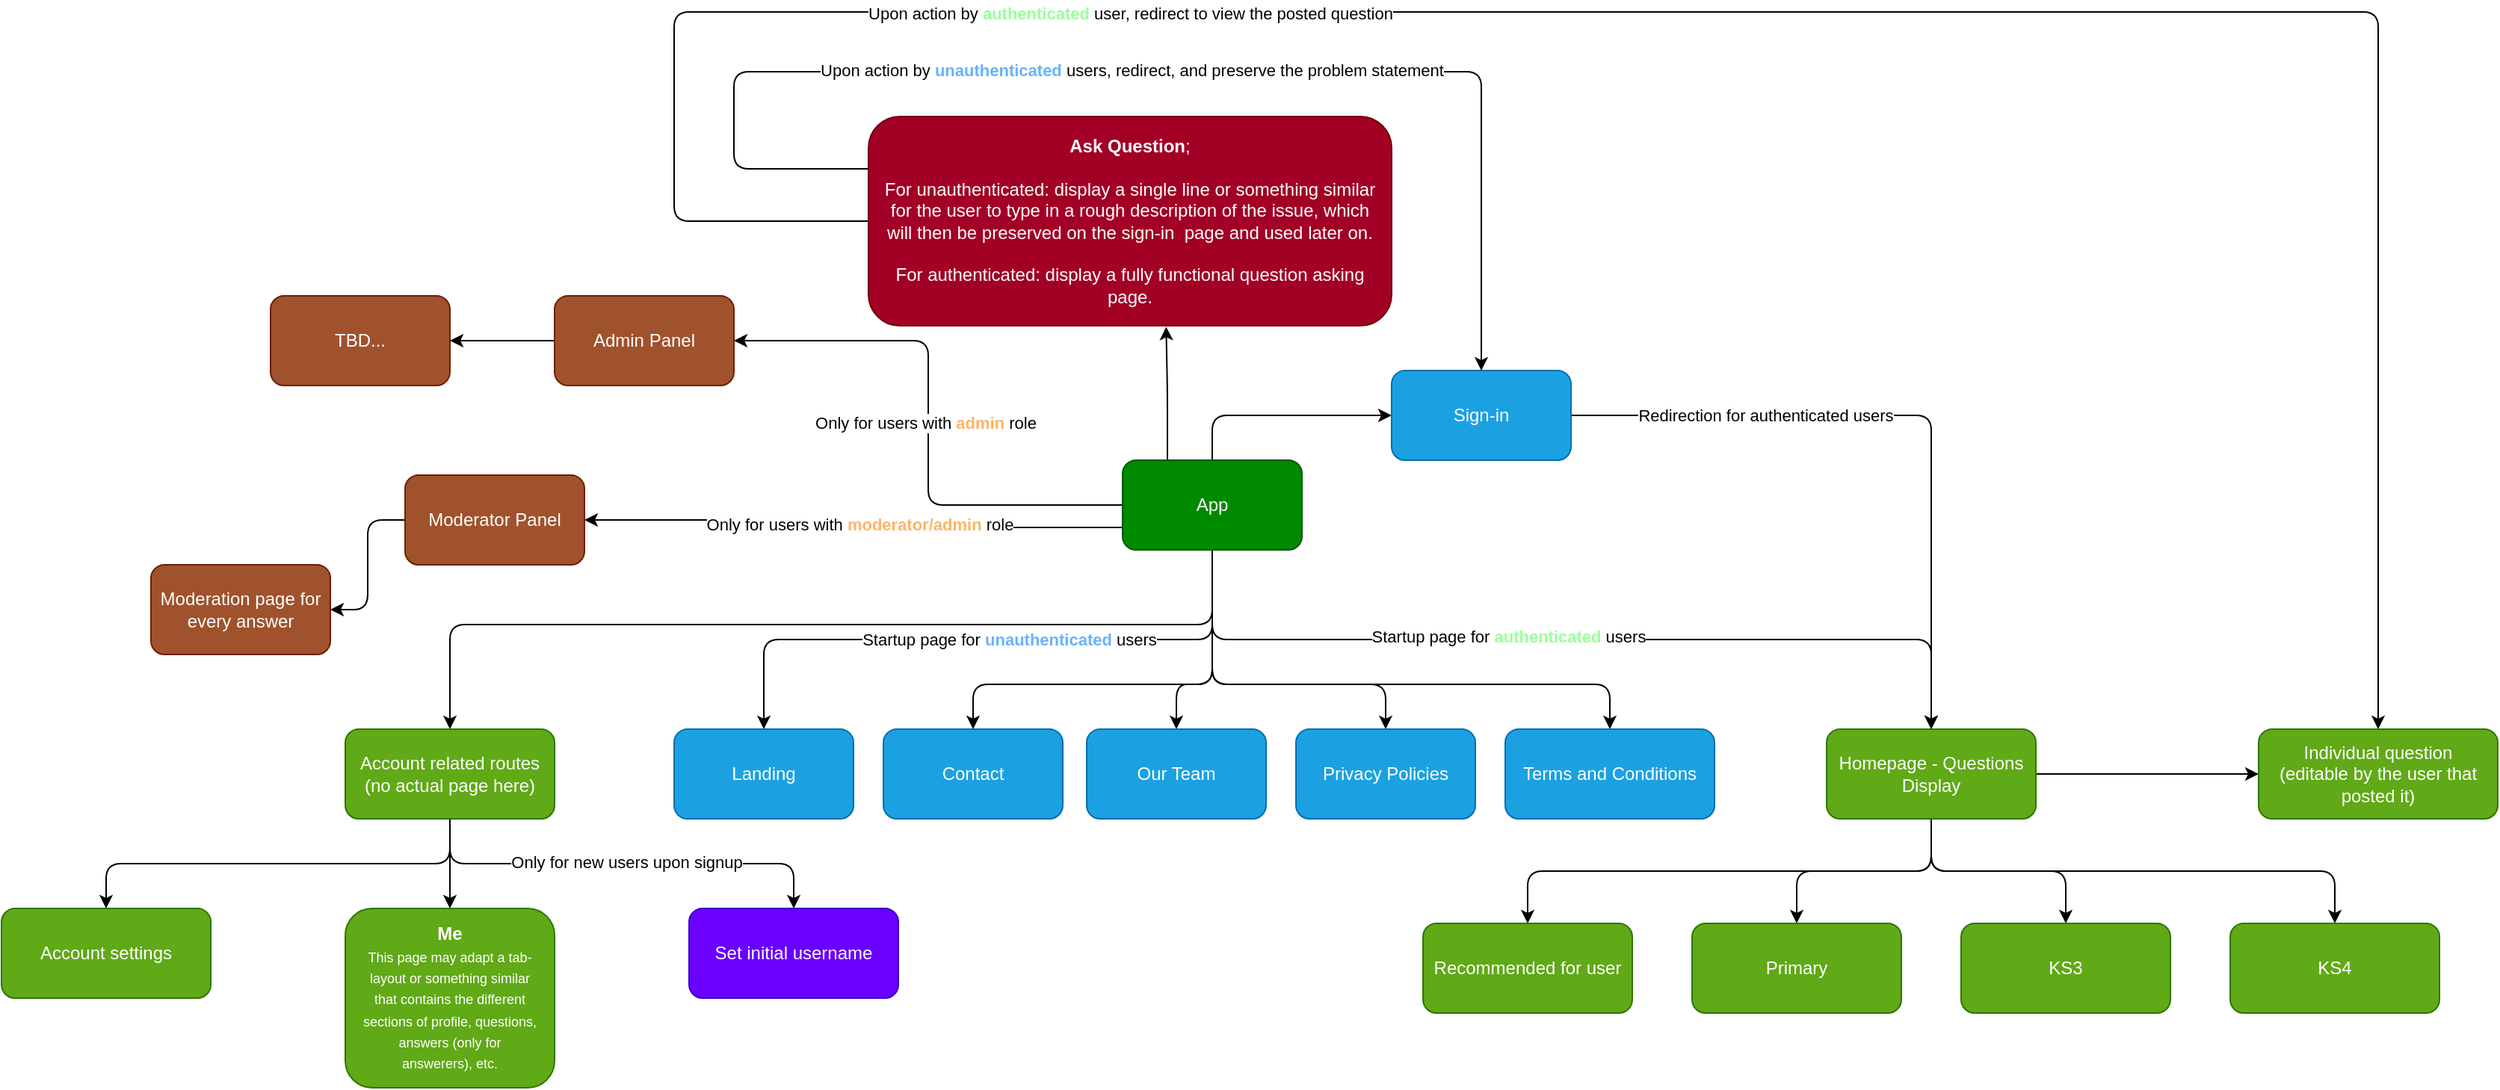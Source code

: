 <mxfile version="22.0.0" type="device">
  <diagram name="第 1 页" id="XbIRYQ7XHNOSz4RDsvNy">
    <mxGraphModel dx="2139" dy="2048" grid="1" gridSize="10" guides="1" tooltips="1" connect="1" arrows="1" fold="1" page="1" pageScale="1" pageWidth="827" pageHeight="1169" math="0" shadow="0">
      <root>
        <mxCell id="0" />
        <mxCell id="1" parent="0" />
        <mxCell id="Yh3ydVjnt7CfuUU4oDOW-17" style="edgeStyle=orthogonalEdgeStyle;rounded=1;orthogonalLoop=1;jettySize=auto;html=1;exitX=0.5;exitY=1;exitDx=0;exitDy=0;entryX=0.5;entryY=0;entryDx=0;entryDy=0;" edge="1" parent="1" source="Yh3ydVjnt7CfuUU4oDOW-1" target="Yh3ydVjnt7CfuUU4oDOW-8">
          <mxGeometry relative="1" as="geometry" />
        </mxCell>
        <mxCell id="Yh3ydVjnt7CfuUU4oDOW-18" value="Startup page for &lt;b&gt;&lt;font color=&quot;#99ff99&quot;&gt;authenticated&lt;/font&gt;&lt;/b&gt; users" style="edgeLabel;html=1;align=center;verticalAlign=middle;resizable=0;points=[];" vertex="1" connectable="0" parent="Yh3ydVjnt7CfuUU4oDOW-17">
          <mxGeometry x="-0.274" y="2" relative="1" as="geometry">
            <mxPoint x="40" as="offset" />
          </mxGeometry>
        </mxCell>
        <mxCell id="Yh3ydVjnt7CfuUU4oDOW-19" style="edgeStyle=orthogonalEdgeStyle;rounded=1;orthogonalLoop=1;jettySize=auto;html=1;exitX=0.5;exitY=1;exitDx=0;exitDy=0;entryX=0.5;entryY=0;entryDx=0;entryDy=0;" edge="1" parent="1" source="Yh3ydVjnt7CfuUU4oDOW-1" target="Yh3ydVjnt7CfuUU4oDOW-3">
          <mxGeometry relative="1" as="geometry" />
        </mxCell>
        <mxCell id="Yh3ydVjnt7CfuUU4oDOW-25" value="Startup page for&amp;nbsp;&lt;b&gt;&lt;font color=&quot;#66b2ff&quot;&gt;unauthenticated&lt;/font&gt;&lt;/b&gt;&amp;nbsp;users" style="edgeLabel;html=1;align=center;verticalAlign=middle;resizable=0;points=[];" vertex="1" connectable="0" parent="Yh3ydVjnt7CfuUU4oDOW-19">
          <mxGeometry x="-0.114" relative="1" as="geometry">
            <mxPoint x="-10" as="offset" />
          </mxGeometry>
        </mxCell>
        <mxCell id="Yh3ydVjnt7CfuUU4oDOW-26" style="edgeStyle=orthogonalEdgeStyle;rounded=1;orthogonalLoop=1;jettySize=auto;html=1;exitX=0.5;exitY=1;exitDx=0;exitDy=0;" edge="1" parent="1" source="Yh3ydVjnt7CfuUU4oDOW-1" target="Yh3ydVjnt7CfuUU4oDOW-22">
          <mxGeometry relative="1" as="geometry">
            <Array as="points">
              <mxPoint x="420" y="200" />
              <mxPoint x="260" y="200" />
            </Array>
          </mxGeometry>
        </mxCell>
        <mxCell id="Yh3ydVjnt7CfuUU4oDOW-27" style="edgeStyle=orthogonalEdgeStyle;rounded=1;orthogonalLoop=1;jettySize=auto;html=1;exitX=0.5;exitY=1;exitDx=0;exitDy=0;" edge="1" parent="1" source="Yh3ydVjnt7CfuUU4oDOW-1" target="Yh3ydVjnt7CfuUU4oDOW-21">
          <mxGeometry relative="1" as="geometry">
            <Array as="points">
              <mxPoint x="420" y="200" />
              <mxPoint x="396" y="200" />
            </Array>
          </mxGeometry>
        </mxCell>
        <mxCell id="Yh3ydVjnt7CfuUU4oDOW-28" style="edgeStyle=orthogonalEdgeStyle;rounded=1;orthogonalLoop=1;jettySize=auto;html=1;exitX=0.5;exitY=1;exitDx=0;exitDy=0;entryX=0.5;entryY=0;entryDx=0;entryDy=0;" edge="1" parent="1" source="Yh3ydVjnt7CfuUU4oDOW-1" target="Yh3ydVjnt7CfuUU4oDOW-23">
          <mxGeometry relative="1" as="geometry">
            <Array as="points">
              <mxPoint x="420" y="200" />
              <mxPoint x="536" y="200" />
            </Array>
          </mxGeometry>
        </mxCell>
        <mxCell id="Yh3ydVjnt7CfuUU4oDOW-29" style="edgeStyle=orthogonalEdgeStyle;rounded=1;orthogonalLoop=1;jettySize=auto;html=1;exitX=0.5;exitY=1;exitDx=0;exitDy=0;entryX=0.5;entryY=0;entryDx=0;entryDy=0;" edge="1" parent="1" source="Yh3ydVjnt7CfuUU4oDOW-1" target="Yh3ydVjnt7CfuUU4oDOW-24">
          <mxGeometry relative="1" as="geometry">
            <Array as="points">
              <mxPoint x="420" y="200" />
              <mxPoint x="686" y="200" />
            </Array>
          </mxGeometry>
        </mxCell>
        <mxCell id="Yh3ydVjnt7CfuUU4oDOW-31" style="edgeStyle=orthogonalEdgeStyle;rounded=1;orthogonalLoop=1;jettySize=auto;html=1;exitX=0.5;exitY=1;exitDx=0;exitDy=0;" edge="1" parent="1" source="Yh3ydVjnt7CfuUU4oDOW-1" target="Yh3ydVjnt7CfuUU4oDOW-30">
          <mxGeometry relative="1" as="geometry">
            <Array as="points">
              <mxPoint x="420" y="160" />
              <mxPoint x="-90" y="160" />
            </Array>
          </mxGeometry>
        </mxCell>
        <mxCell id="Yh3ydVjnt7CfuUU4oDOW-40" style="edgeStyle=orthogonalEdgeStyle;rounded=1;orthogonalLoop=1;jettySize=auto;html=1;exitX=0.5;exitY=0;exitDx=0;exitDy=0;entryX=0;entryY=0.5;entryDx=0;entryDy=0;" edge="1" parent="1" source="Yh3ydVjnt7CfuUU4oDOW-1" target="Yh3ydVjnt7CfuUU4oDOW-39">
          <mxGeometry relative="1" as="geometry" />
        </mxCell>
        <mxCell id="Yh3ydVjnt7CfuUU4oDOW-44" style="edgeStyle=orthogonalEdgeStyle;rounded=1;orthogonalLoop=1;jettySize=auto;html=1;exitX=0.25;exitY=0;exitDx=0;exitDy=0;entryX=0.569;entryY=1.005;entryDx=0;entryDy=0;entryPerimeter=0;" edge="1" parent="1" source="Yh3ydVjnt7CfuUU4oDOW-1" target="Yh3ydVjnt7CfuUU4oDOW-43">
          <mxGeometry relative="1" as="geometry" />
        </mxCell>
        <mxCell id="Yh3ydVjnt7CfuUU4oDOW-56" style="edgeStyle=orthogonalEdgeStyle;rounded=1;orthogonalLoop=1;jettySize=auto;html=1;exitX=0;exitY=0.5;exitDx=0;exitDy=0;entryX=1;entryY=0.5;entryDx=0;entryDy=0;" edge="1" parent="1" source="Yh3ydVjnt7CfuUU4oDOW-1" target="Yh3ydVjnt7CfuUU4oDOW-54">
          <mxGeometry relative="1" as="geometry" />
        </mxCell>
        <mxCell id="Yh3ydVjnt7CfuUU4oDOW-60" value="Only for users with &lt;b&gt;&lt;font color=&quot;#ffb366&quot;&gt;admin&lt;/font&gt;&lt;/b&gt;&amp;nbsp;role" style="edgeLabel;html=1;align=center;verticalAlign=middle;resizable=0;points=[];" vertex="1" connectable="0" parent="Yh3ydVjnt7CfuUU4oDOW-56">
          <mxGeometry x="-0.081" y="2" relative="1" as="geometry">
            <mxPoint y="-15" as="offset" />
          </mxGeometry>
        </mxCell>
        <mxCell id="Yh3ydVjnt7CfuUU4oDOW-57" style="edgeStyle=orthogonalEdgeStyle;rounded=1;orthogonalLoop=1;jettySize=auto;html=1;exitX=0;exitY=0.75;exitDx=0;exitDy=0;entryX=1;entryY=0.5;entryDx=0;entryDy=0;" edge="1" parent="1" source="Yh3ydVjnt7CfuUU4oDOW-1" target="Yh3ydVjnt7CfuUU4oDOW-55">
          <mxGeometry relative="1" as="geometry">
            <Array as="points">
              <mxPoint x="190" y="95" />
              <mxPoint x="190" y="90" />
            </Array>
          </mxGeometry>
        </mxCell>
        <mxCell id="Yh3ydVjnt7CfuUU4oDOW-59" value="Only for users with &lt;b&gt;&lt;font color=&quot;#ffb366&quot;&gt;moderator/admin&lt;/font&gt;&lt;/b&gt; role" style="edgeLabel;html=1;align=center;verticalAlign=middle;resizable=0;points=[];" vertex="1" connectable="0" parent="Yh3ydVjnt7CfuUU4oDOW-57">
          <mxGeometry x="0.325" y="3" relative="1" as="geometry">
            <mxPoint x="61" as="offset" />
          </mxGeometry>
        </mxCell>
        <mxCell id="Yh3ydVjnt7CfuUU4oDOW-1" value="App" style="rounded=1;whiteSpace=wrap;html=1;fontSize=12;fillColor=#008a00;fontColor=#ffffff;strokeColor=#005700;" vertex="1" parent="1">
          <mxGeometry x="360" y="50" width="120" height="60" as="geometry" />
        </mxCell>
        <mxCell id="Yh3ydVjnt7CfuUU4oDOW-3" value="Landing" style="rounded=1;whiteSpace=wrap;html=1;fillColor=#1ba1e2;fontColor=#ffffff;strokeColor=#006EAF;" vertex="1" parent="1">
          <mxGeometry x="60" y="230" width="120" height="60" as="geometry" />
        </mxCell>
        <mxCell id="Yh3ydVjnt7CfuUU4oDOW-12" style="edgeStyle=orthogonalEdgeStyle;orthogonalLoop=1;jettySize=auto;html=1;exitX=0.5;exitY=1;exitDx=0;exitDy=0;entryX=0.5;entryY=0;entryDx=0;entryDy=0;rounded=1;" edge="1" parent="1" source="Yh3ydVjnt7CfuUU4oDOW-8" target="Yh3ydVjnt7CfuUU4oDOW-9">
          <mxGeometry relative="1" as="geometry" />
        </mxCell>
        <mxCell id="Yh3ydVjnt7CfuUU4oDOW-13" style="edgeStyle=orthogonalEdgeStyle;rounded=1;orthogonalLoop=1;jettySize=auto;html=1;exitX=0.5;exitY=1;exitDx=0;exitDy=0;entryX=0.5;entryY=0;entryDx=0;entryDy=0;" edge="1" parent="1" source="Yh3ydVjnt7CfuUU4oDOW-8" target="Yh3ydVjnt7CfuUU4oDOW-10">
          <mxGeometry relative="1" as="geometry" />
        </mxCell>
        <mxCell id="Yh3ydVjnt7CfuUU4oDOW-14" style="edgeStyle=orthogonalEdgeStyle;rounded=1;orthogonalLoop=1;jettySize=auto;html=1;exitX=0.5;exitY=1;exitDx=0;exitDy=0;entryX=0.5;entryY=0;entryDx=0;entryDy=0;" edge="1" parent="1" source="Yh3ydVjnt7CfuUU4oDOW-8" target="Yh3ydVjnt7CfuUU4oDOW-11">
          <mxGeometry relative="1" as="geometry" />
        </mxCell>
        <mxCell id="Yh3ydVjnt7CfuUU4oDOW-16" style="edgeStyle=orthogonalEdgeStyle;rounded=1;orthogonalLoop=1;jettySize=auto;html=1;exitX=0.5;exitY=1;exitDx=0;exitDy=0;entryX=0.5;entryY=0;entryDx=0;entryDy=0;" edge="1" parent="1" source="Yh3ydVjnt7CfuUU4oDOW-8" target="Yh3ydVjnt7CfuUU4oDOW-15">
          <mxGeometry relative="1" as="geometry" />
        </mxCell>
        <mxCell id="Yh3ydVjnt7CfuUU4oDOW-49" style="edgeStyle=orthogonalEdgeStyle;rounded=0;orthogonalLoop=1;jettySize=auto;html=1;" edge="1" parent="1" source="Yh3ydVjnt7CfuUU4oDOW-8" target="Yh3ydVjnt7CfuUU4oDOW-48">
          <mxGeometry relative="1" as="geometry" />
        </mxCell>
        <mxCell id="Yh3ydVjnt7CfuUU4oDOW-8" value="Homepage - Questions Display" style="rounded=1;whiteSpace=wrap;html=1;fillColor=#60a917;fontColor=#ffffff;strokeColor=#2D7600;" vertex="1" parent="1">
          <mxGeometry x="831" y="230" width="140" height="60" as="geometry" />
        </mxCell>
        <mxCell id="Yh3ydVjnt7CfuUU4oDOW-9" value="Primary" style="rounded=1;whiteSpace=wrap;html=1;fillColor=#60a917;fontColor=#ffffff;strokeColor=#2D7600;" vertex="1" parent="1">
          <mxGeometry x="741" y="360" width="140" height="60" as="geometry" />
        </mxCell>
        <mxCell id="Yh3ydVjnt7CfuUU4oDOW-10" value="KS3" style="rounded=1;whiteSpace=wrap;html=1;fillColor=#60a917;fontColor=#ffffff;strokeColor=#2D7600;" vertex="1" parent="1">
          <mxGeometry x="921" y="360" width="140" height="60" as="geometry" />
        </mxCell>
        <mxCell id="Yh3ydVjnt7CfuUU4oDOW-11" value="KS4" style="rounded=1;whiteSpace=wrap;html=1;fillColor=#60a917;fontColor=#ffffff;strokeColor=#2D7600;" vertex="1" parent="1">
          <mxGeometry x="1101" y="360" width="140" height="60" as="geometry" />
        </mxCell>
        <mxCell id="Yh3ydVjnt7CfuUU4oDOW-15" value="Recommended for user" style="rounded=1;whiteSpace=wrap;html=1;fillColor=#60a917;fontColor=#ffffff;strokeColor=#2D7600;" vertex="1" parent="1">
          <mxGeometry x="561" y="360" width="140" height="60" as="geometry" />
        </mxCell>
        <mxCell id="Yh3ydVjnt7CfuUU4oDOW-21" value="Our Team" style="rounded=1;whiteSpace=wrap;html=1;fillColor=#1ba1e2;fontColor=#ffffff;strokeColor=#006EAF;" vertex="1" parent="1">
          <mxGeometry x="336" y="230" width="120" height="60" as="geometry" />
        </mxCell>
        <mxCell id="Yh3ydVjnt7CfuUU4oDOW-22" value="Contact" style="rounded=1;whiteSpace=wrap;html=1;fillColor=#1ba1e2;fontColor=#ffffff;strokeColor=#006EAF;" vertex="1" parent="1">
          <mxGeometry x="200" y="230" width="120" height="60" as="geometry" />
        </mxCell>
        <mxCell id="Yh3ydVjnt7CfuUU4oDOW-23" value="Privacy Policies" style="rounded=1;whiteSpace=wrap;html=1;fillColor=#1ba1e2;fontColor=#ffffff;strokeColor=#006EAF;" vertex="1" parent="1">
          <mxGeometry x="476" y="230" width="120" height="60" as="geometry" />
        </mxCell>
        <mxCell id="Yh3ydVjnt7CfuUU4oDOW-24" value="Terms and Conditions" style="rounded=1;whiteSpace=wrap;html=1;fillColor=#1ba1e2;fontColor=#ffffff;strokeColor=#006EAF;" vertex="1" parent="1">
          <mxGeometry x="616" y="230" width="140" height="60" as="geometry" />
        </mxCell>
        <mxCell id="Yh3ydVjnt7CfuUU4oDOW-35" style="edgeStyle=orthogonalEdgeStyle;rounded=1;orthogonalLoop=1;jettySize=auto;html=1;exitX=0.5;exitY=1;exitDx=0;exitDy=0;entryX=0.5;entryY=0;entryDx=0;entryDy=0;" edge="1" parent="1" source="Yh3ydVjnt7CfuUU4oDOW-30" target="Yh3ydVjnt7CfuUU4oDOW-32">
          <mxGeometry relative="1" as="geometry" />
        </mxCell>
        <mxCell id="Yh3ydVjnt7CfuUU4oDOW-36" value="Only for new users upon signup" style="edgeLabel;html=1;align=center;verticalAlign=middle;resizable=0;points=[];" vertex="1" connectable="0" parent="Yh3ydVjnt7CfuUU4oDOW-35">
          <mxGeometry x="0.022" y="1" relative="1" as="geometry">
            <mxPoint as="offset" />
          </mxGeometry>
        </mxCell>
        <mxCell id="Yh3ydVjnt7CfuUU4oDOW-37" style="edgeStyle=orthogonalEdgeStyle;rounded=0;orthogonalLoop=1;jettySize=auto;html=1;exitX=0.5;exitY=1;exitDx=0;exitDy=0;entryX=0.5;entryY=0;entryDx=0;entryDy=0;" edge="1" parent="1" source="Yh3ydVjnt7CfuUU4oDOW-30" target="Yh3ydVjnt7CfuUU4oDOW-33">
          <mxGeometry relative="1" as="geometry" />
        </mxCell>
        <mxCell id="Yh3ydVjnt7CfuUU4oDOW-38" style="edgeStyle=orthogonalEdgeStyle;rounded=1;orthogonalLoop=1;jettySize=auto;html=1;exitX=0.5;exitY=1;exitDx=0;exitDy=0;" edge="1" parent="1" source="Yh3ydVjnt7CfuUU4oDOW-30" target="Yh3ydVjnt7CfuUU4oDOW-34">
          <mxGeometry relative="1" as="geometry" />
        </mxCell>
        <mxCell id="Yh3ydVjnt7CfuUU4oDOW-30" value="Account related routes (no actual page here)" style="rounded=1;whiteSpace=wrap;html=1;fillColor=#60a917;fontColor=#ffffff;strokeColor=#2D7600;" vertex="1" parent="1">
          <mxGeometry x="-160" y="230" width="140" height="60" as="geometry" />
        </mxCell>
        <mxCell id="Yh3ydVjnt7CfuUU4oDOW-32" value="Set initial username" style="rounded=1;whiteSpace=wrap;html=1;fillColor=#6a00ff;fontColor=#ffffff;strokeColor=#3700CC;" vertex="1" parent="1">
          <mxGeometry x="70" y="350" width="140" height="60" as="geometry" />
        </mxCell>
        <mxCell id="Yh3ydVjnt7CfuUU4oDOW-33" value="&lt;b&gt;Me&lt;/b&gt;&lt;br style=&quot;font-size: 11px;&quot;&gt;&lt;font style=&quot;font-size: 9px;&quot;&gt;This page may adapt a tab-layout or something similar that contains the different sections of profile, questions, answers (only for answerers), etc.&lt;br&gt;&lt;/font&gt;" style="rounded=1;whiteSpace=wrap;html=1;fillColor=#60a917;fontColor=#ffffff;strokeColor=#2D7600;spacing=12;" vertex="1" parent="1">
          <mxGeometry x="-160" y="350" width="140" height="120" as="geometry" />
        </mxCell>
        <mxCell id="Yh3ydVjnt7CfuUU4oDOW-34" value="Account settings" style="rounded=1;whiteSpace=wrap;html=1;fillColor=#60a917;fontColor=#ffffff;strokeColor=#2D7600;" vertex="1" parent="1">
          <mxGeometry x="-390" y="350" width="140" height="60" as="geometry" />
        </mxCell>
        <mxCell id="Yh3ydVjnt7CfuUU4oDOW-41" style="edgeStyle=orthogonalEdgeStyle;rounded=1;orthogonalLoop=1;jettySize=auto;html=1;exitX=1;exitY=0.5;exitDx=0;exitDy=0;entryX=0.5;entryY=0;entryDx=0;entryDy=0;" edge="1" parent="1" source="Yh3ydVjnt7CfuUU4oDOW-39" target="Yh3ydVjnt7CfuUU4oDOW-8">
          <mxGeometry relative="1" as="geometry" />
        </mxCell>
        <mxCell id="Yh3ydVjnt7CfuUU4oDOW-42" value="Redirection for authenticated users" style="edgeLabel;html=1;align=center;verticalAlign=middle;resizable=0;points=[];" vertex="1" connectable="0" parent="Yh3ydVjnt7CfuUU4oDOW-41">
          <mxGeometry x="-0.335" y="1" relative="1" as="geometry">
            <mxPoint x="-20" y="1" as="offset" />
          </mxGeometry>
        </mxCell>
        <mxCell id="Yh3ydVjnt7CfuUU4oDOW-39" value="Sign-in" style="rounded=1;whiteSpace=wrap;html=1;fillColor=#1ba1e2;fontColor=#ffffff;strokeColor=#006EAF;" vertex="1" parent="1">
          <mxGeometry x="540" y="-10" width="120" height="60" as="geometry" />
        </mxCell>
        <mxCell id="Yh3ydVjnt7CfuUU4oDOW-45" style="edgeStyle=orthogonalEdgeStyle;rounded=1;orthogonalLoop=1;jettySize=auto;html=1;exitX=0;exitY=0.25;exitDx=0;exitDy=0;entryX=0.5;entryY=0;entryDx=0;entryDy=0;" edge="1" parent="1" source="Yh3ydVjnt7CfuUU4oDOW-43" target="Yh3ydVjnt7CfuUU4oDOW-39">
          <mxGeometry relative="1" as="geometry">
            <Array as="points">
              <mxPoint x="100" y="-145" />
              <mxPoint x="100" y="-210" />
              <mxPoint x="600" y="-210" />
            </Array>
          </mxGeometry>
        </mxCell>
        <mxCell id="Yh3ydVjnt7CfuUU4oDOW-46" value="Upon action by &lt;b style=&quot;&quot;&gt;&lt;font color=&quot;#66b2ff&quot;&gt;unauthenticated&lt;/font&gt;&lt;/b&gt; users, redirect, and preserve the problem statement" style="edgeLabel;html=1;align=center;verticalAlign=middle;resizable=0;points=[];" vertex="1" connectable="0" parent="Yh3ydVjnt7CfuUU4oDOW-45">
          <mxGeometry x="-0.494" relative="1" as="geometry">
            <mxPoint x="204" y="-1" as="offset" />
          </mxGeometry>
        </mxCell>
        <mxCell id="Yh3ydVjnt7CfuUU4oDOW-50" style="edgeStyle=orthogonalEdgeStyle;rounded=1;orthogonalLoop=1;jettySize=auto;html=1;exitX=0;exitY=0.5;exitDx=0;exitDy=0;entryX=0.5;entryY=0;entryDx=0;entryDy=0;" edge="1" parent="1" source="Yh3ydVjnt7CfuUU4oDOW-43" target="Yh3ydVjnt7CfuUU4oDOW-48">
          <mxGeometry relative="1" as="geometry">
            <Array as="points">
              <mxPoint x="60" y="-110" />
              <mxPoint x="60" y="-250" />
              <mxPoint x="1200" y="-250" />
            </Array>
          </mxGeometry>
        </mxCell>
        <mxCell id="Yh3ydVjnt7CfuUU4oDOW-51" value="Upon action by &lt;font color=&quot;#99ff99&quot;&gt;&lt;b&gt;authenticated&lt;/b&gt;&lt;/font&gt; user, redirect to view the posted question" style="edgeLabel;html=1;align=center;verticalAlign=middle;resizable=0;points=[];" vertex="1" connectable="0" parent="Yh3ydVjnt7CfuUU4oDOW-50">
          <mxGeometry x="-0.393" y="-1" relative="1" as="geometry">
            <mxPoint x="1" as="offset" />
          </mxGeometry>
        </mxCell>
        <mxCell id="Yh3ydVjnt7CfuUU4oDOW-43" value="&lt;b&gt;Ask Question&lt;/b&gt;;&lt;br&gt;&lt;br&gt;For unauthenticated: display a single line or something similar for the user to type in a rough description of the issue, which will then be preserved on the sign-in&amp;nbsp; page and used later on.&lt;br&gt;&lt;br&gt;For authenticated: display a fully functional question asking page." style="rounded=1;whiteSpace=wrap;html=1;fillColor=#a20025;fontColor=#ffffff;strokeColor=#6F0000;spacing=10;" vertex="1" parent="1">
          <mxGeometry x="190" y="-180" width="350" height="140" as="geometry" />
        </mxCell>
        <mxCell id="Yh3ydVjnt7CfuUU4oDOW-48" value="Individual question (editable by the user that posted it)" style="rounded=1;whiteSpace=wrap;html=1;fillColor=#60a917;fontColor=#ffffff;strokeColor=#2D7600;spacing=10;" vertex="1" parent="1">
          <mxGeometry x="1120" y="230" width="160" height="60" as="geometry" />
        </mxCell>
        <mxCell id="Yh3ydVjnt7CfuUU4oDOW-65" style="edgeStyle=orthogonalEdgeStyle;rounded=0;orthogonalLoop=1;jettySize=auto;html=1;exitX=0;exitY=0.5;exitDx=0;exitDy=0;" edge="1" parent="1" source="Yh3ydVjnt7CfuUU4oDOW-54" target="Yh3ydVjnt7CfuUU4oDOW-64">
          <mxGeometry relative="1" as="geometry" />
        </mxCell>
        <mxCell id="Yh3ydVjnt7CfuUU4oDOW-54" value="Admin Panel" style="rounded=1;whiteSpace=wrap;html=1;fillColor=#a0522d;fontColor=#ffffff;strokeColor=#6D1F00;" vertex="1" parent="1">
          <mxGeometry x="-20" y="-60" width="120" height="60" as="geometry" />
        </mxCell>
        <mxCell id="Yh3ydVjnt7CfuUU4oDOW-63" style="edgeStyle=orthogonalEdgeStyle;rounded=1;orthogonalLoop=1;jettySize=auto;html=1;exitX=0;exitY=0.5;exitDx=0;exitDy=0;entryX=1;entryY=0.5;entryDx=0;entryDy=0;" edge="1" parent="1" source="Yh3ydVjnt7CfuUU4oDOW-55" target="Yh3ydVjnt7CfuUU4oDOW-62">
          <mxGeometry relative="1" as="geometry" />
        </mxCell>
        <mxCell id="Yh3ydVjnt7CfuUU4oDOW-55" value="Moderator Panel" style="rounded=1;whiteSpace=wrap;html=1;fillColor=#a0522d;fontColor=#ffffff;strokeColor=#6D1F00;" vertex="1" parent="1">
          <mxGeometry x="-120" y="60" width="120" height="60" as="geometry" />
        </mxCell>
        <mxCell id="Yh3ydVjnt7CfuUU4oDOW-62" value="Moderation page for every answer" style="rounded=1;whiteSpace=wrap;html=1;fillColor=#a0522d;fontColor=#ffffff;strokeColor=#6D1F00;" vertex="1" parent="1">
          <mxGeometry x="-290" y="120" width="120" height="60" as="geometry" />
        </mxCell>
        <mxCell id="Yh3ydVjnt7CfuUU4oDOW-64" value="TBD..." style="rounded=1;whiteSpace=wrap;html=1;fillColor=#a0522d;fontColor=#ffffff;strokeColor=#6D1F00;" vertex="1" parent="1">
          <mxGeometry x="-210" y="-60" width="120" height="60" as="geometry" />
        </mxCell>
      </root>
    </mxGraphModel>
  </diagram>
</mxfile>
